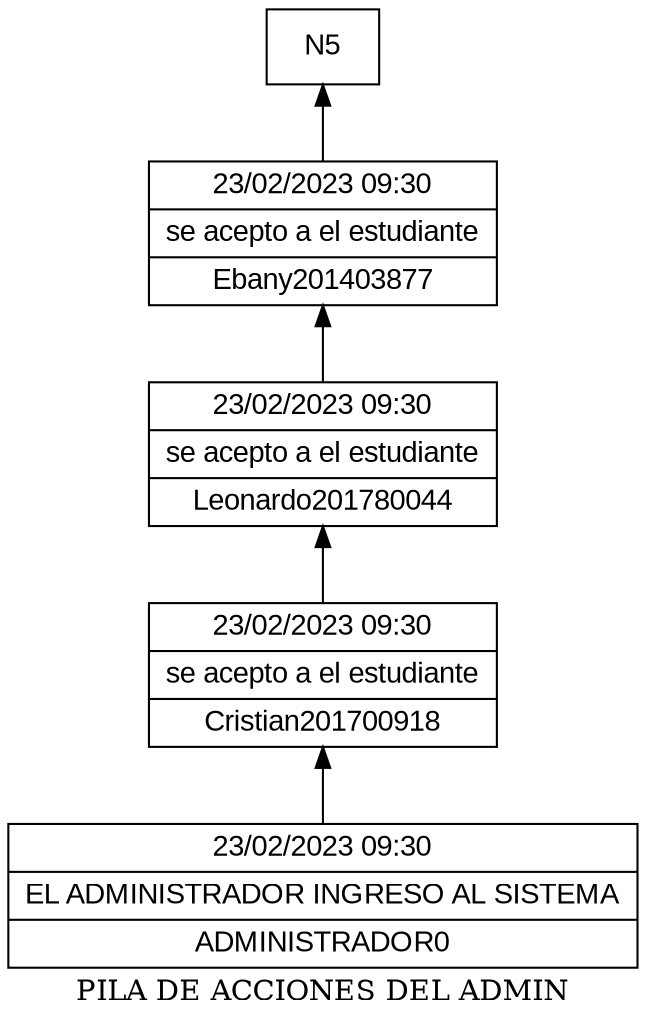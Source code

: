 digraph G {
rankdir=BT;
node [shape=box];
node [shape=record fontname=Arial]
label = "PILA DE ACCIONES DEL ADMIN";
N4[label="{23/02/2023      09:30     |se acepto a el estudiante|Ebany201403877}"];
N1->N2;
N3[label="{23/02/2023      09:30     |se acepto a el estudiante|Leonardo201780044}"];
N2->N3;
N2[label="{23/02/2023      09:30     |se acepto a el estudiante|Cristian201700918}"];
N3->N4;
N1[label="{23/02/2023      09:30     |EL ADMINISTRADOR INGRESO AL SISTEMA|ADMINISTRADOR0}"];
N4->N5;
}